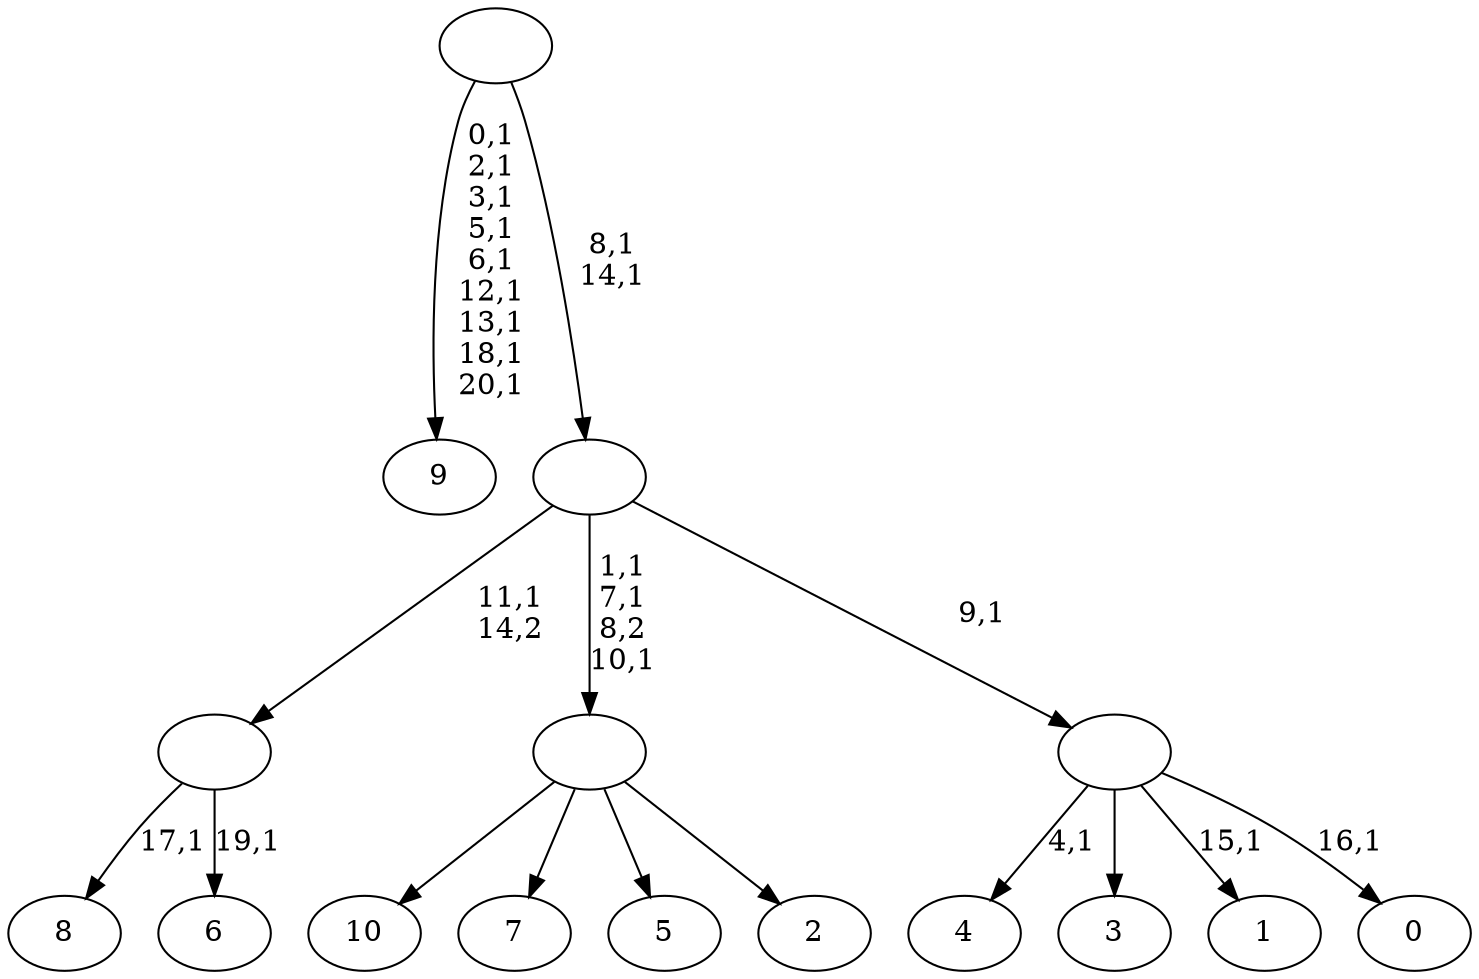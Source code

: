 digraph T {
	32 [label="10"]
	31 [label="9"]
	21 [label="8"]
	19 [label="7"]
	18 [label="6"]
	16 [label=""]
	15 [label="5"]
	14 [label="4"]
	12 [label="3"]
	11 [label="2"]
	10 [label=""]
	7 [label="1"]
	5 [label="0"]
	3 [label=""]
	2 [label=""]
	0 [label=""]
	16 -> 18 [label="19,1"]
	16 -> 21 [label="17,1"]
	10 -> 32 [label=""]
	10 -> 19 [label=""]
	10 -> 15 [label=""]
	10 -> 11 [label=""]
	3 -> 5 [label="16,1"]
	3 -> 7 [label="15,1"]
	3 -> 14 [label="4,1"]
	3 -> 12 [label=""]
	2 -> 10 [label="1,1\n7,1\n8,2\n10,1"]
	2 -> 16 [label="11,1\n14,2"]
	2 -> 3 [label="9,1"]
	0 -> 2 [label="8,1\n14,1"]
	0 -> 31 [label="0,1\n2,1\n3,1\n5,1\n6,1\n12,1\n13,1\n18,1\n20,1"]
}

